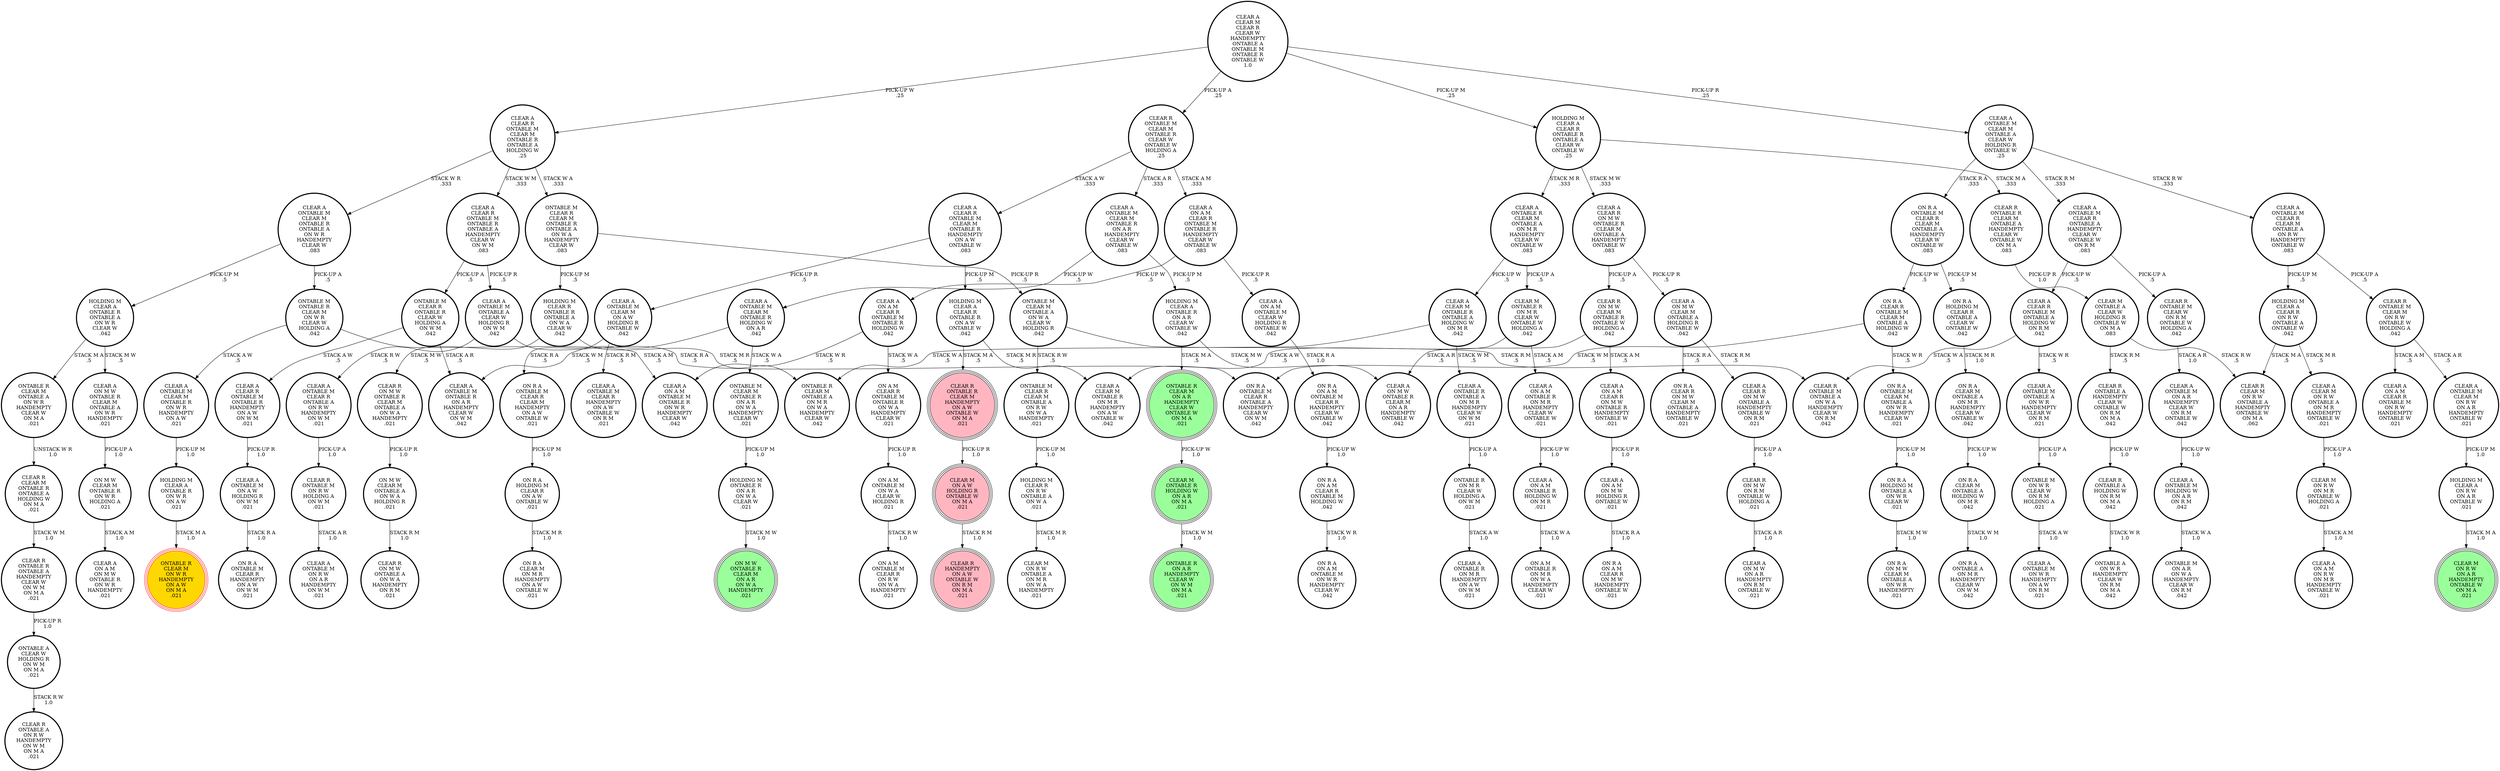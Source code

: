 digraph {
"CLEAR A\nONTABLE M\nON A W\nHOLDING R\nON W M\n.021\n" -> "ON R A\nONTABLE M\nCLEAR R\nHANDEMPTY\nON A W\nON W M\n.021\n"[label="STACK R A\n1.0\n"];
"CLEAR R\nONTABLE A\nHANDEMPTY\nCLEAR W\nONTABLE W\nON R M\nON M A\n.042\n" -> "CLEAR R\nONTABLE A\nHOLDING W\nON R M\nON M A\n.042\n"[label="PICK-UP W\n1.0\n"];
"ON R A\nCLEAR M\nONTABLE A\nON M R\nHANDEMPTY\nCLEAR W\nONTABLE W\n.042\n" -> "ON R A\nCLEAR M\nONTABLE A\nHOLDING W\nON M R\n.042\n"[label="PICK-UP W\n1.0\n"];
"CLEAR A\nON A M\nON M W\nHOLDING R\nONTABLE W\n.021\n" -> "ON R A\nON A M\nCLEAR R\nON M W\nHANDEMPTY\nONTABLE W\n.021\n"[label="STACK R A\n1.0\n"];
"CLEAR A\nONTABLE M\nON A R\nHANDEMPTY\nCLEAR W\nON R M\nONTABLE W\n.042\n" -> "CLEAR A\nONTABLE M\nHOLDING W\nON A R\nON R M\n.042\n"[label="PICK-UP W\n1.0\n"];
"CLEAR A\nONTABLE M\nONTABLE A\nON W R\nHANDEMPTY\nCLEAR W\nON R M\n.021\n" -> "ONTABLE M\nON W R\nCLEAR W\nON R M\nHOLDING A\n.021\n"[label="PICK-UP A\n1.0\n"];
"CLEAR A\nON A M\nCLEAR R\nONTABLE M\nONTABLE R\nHANDEMPTY\nCLEAR W\nONTABLE W\n.083\n" -> "CLEAR A\nON A M\nONTABLE M\nCLEAR W\nHOLDING R\nONTABLE W\n.042\n"[label="PICK-UP R\n.5\n"];
"CLEAR A\nON A M\nCLEAR R\nONTABLE M\nONTABLE R\nHANDEMPTY\nCLEAR W\nONTABLE W\n.083\n" -> "CLEAR A\nON A M\nCLEAR R\nONTABLE M\nONTABLE R\nHOLDING W\n.042\n"[label="PICK-UP W\n.5\n"];
"ONTABLE R\nCLEAR M\nONTABLE A\nON W R\nHANDEMPTY\nCLEAR W\nON M A\n.021\n" -> "CLEAR R\nCLEAR M\nONTABLE R\nONTABLE A\nHOLDING W\nON M A\n.021\n"[label="UNSTACK W R\n1.0\n"];
"CLEAR A\nCLEAR M\nCLEAR R\nCLEAR W\nHANDEMPTY\nONTABLE A\nONTABLE M\nONTABLE R\nONTABLE W\n1.0\n" -> "CLEAR A\nCLEAR R\nONTABLE M\nCLEAR M\nONTABLE R\nONTABLE A\nHOLDING W\n.25\n"[label="PICK-UP W\n.25\n"];
"CLEAR A\nCLEAR M\nCLEAR R\nCLEAR W\nHANDEMPTY\nONTABLE A\nONTABLE M\nONTABLE R\nONTABLE W\n1.0\n" -> "HOLDING M\nCLEAR A\nCLEAR R\nONTABLE R\nONTABLE A\nCLEAR W\nONTABLE W\n.25\n"[label="PICK-UP M\n.25\n"];
"CLEAR A\nCLEAR M\nCLEAR R\nCLEAR W\nHANDEMPTY\nONTABLE A\nONTABLE M\nONTABLE R\nONTABLE W\n1.0\n" -> "CLEAR A\nONTABLE M\nCLEAR M\nONTABLE A\nCLEAR W\nHOLDING R\nONTABLE W\n.25\n"[label="PICK-UP R\n.25\n"];
"CLEAR A\nCLEAR M\nCLEAR R\nCLEAR W\nHANDEMPTY\nONTABLE A\nONTABLE M\nONTABLE R\nONTABLE W\n1.0\n" -> "CLEAR R\nONTABLE M\nCLEAR M\nONTABLE R\nCLEAR W\nONTABLE W\nHOLDING A\n.25\n"[label="PICK-UP A\n.25\n"];
"CLEAR A\nONTABLE M\nCLEAR M\nONTABLE A\nCLEAR W\nHOLDING R\nONTABLE W\n.25\n" -> "ON R A\nONTABLE M\nCLEAR R\nCLEAR M\nONTABLE A\nHANDEMPTY\nCLEAR W\nONTABLE W\n.083\n"[label="STACK R A\n.333\n"];
"CLEAR A\nONTABLE M\nCLEAR M\nONTABLE A\nCLEAR W\nHOLDING R\nONTABLE W\n.25\n" -> "CLEAR A\nONTABLE M\nCLEAR R\nCLEAR M\nONTABLE A\nON R W\nHANDEMPTY\nONTABLE W\n.083\n"[label="STACK R W\n.333\n"];
"CLEAR A\nONTABLE M\nCLEAR M\nONTABLE A\nCLEAR W\nHOLDING R\nONTABLE W\n.25\n" -> "CLEAR A\nONTABLE M\nCLEAR R\nONTABLE A\nHANDEMPTY\nCLEAR W\nONTABLE W\nON R M\n.083\n"[label="STACK R M\n.333\n"];
"CLEAR A\nON A M\nONTABLE R\nON M R\nHANDEMPTY\nCLEAR W\nONTABLE W\n.021\n" -> "CLEAR A\nON A M\nONTABLE R\nHOLDING W\nON M R\n.021\n"[label="PICK-UP W\n1.0\n"];
"ON M W\nCLEAR M\nONTABLE R\nON W R\nHOLDING A\n.021\n" -> "CLEAR A\nON A M\nON M W\nONTABLE R\nON W R\nHANDEMPTY\n.021\n"[label="STACK A M\n1.0\n"];
"CLEAR A\nCLEAR R\nONTABLE M\nONTABLE R\nHANDEMPTY\nON A W\nON W M\n.021\n" -> "CLEAR A\nONTABLE M\nON A W\nHOLDING R\nON W M\n.021\n"[label="PICK-UP R\n1.0\n"];
"ON R A\nONTABLE M\nCLEAR M\nONTABLE A\nON W R\nHANDEMPTY\nCLEAR W\n.021\n" -> "ON R A\nHOLDING M\nONTABLE A\nON W R\nCLEAR W\n.021\n"[label="PICK-UP M\n1.0\n"];
"CLEAR R\nONTABLE M\nCLEAR W\nON R M\nONTABLE W\nHOLDING A\n.042\n" -> "CLEAR A\nONTABLE M\nON A R\nHANDEMPTY\nCLEAR W\nON R M\nONTABLE W\n.042\n"[label="STACK A R\n1.0\n"];
"CLEAR A\nCLEAR R\nONTABLE M\nCLEAR M\nONTABLE R\nONTABLE A\nHOLDING W\n.25\n" -> "CLEAR A\nONTABLE M\nCLEAR M\nONTABLE R\nONTABLE A\nON W R\nHANDEMPTY\nCLEAR W\n.083\n"[label="STACK W R\n.333\n"];
"CLEAR A\nCLEAR R\nONTABLE M\nCLEAR M\nONTABLE R\nONTABLE A\nHOLDING W\n.25\n" -> "ONTABLE M\nCLEAR R\nCLEAR M\nONTABLE R\nONTABLE A\nON W A\nHANDEMPTY\nCLEAR W\n.083\n"[label="STACK W A\n.333\n"];
"CLEAR A\nCLEAR R\nONTABLE M\nCLEAR M\nONTABLE R\nONTABLE A\nHOLDING W\n.25\n" -> "CLEAR A\nCLEAR R\nONTABLE M\nONTABLE R\nONTABLE A\nHANDEMPTY\nCLEAR W\nON W M\n.083\n"[label="STACK W M\n.333\n"];
"CLEAR R\nON M W\nCLEAR M\nONTABLE R\nONTABLE W\nHOLDING A\n.042\n" -> "CLEAR A\nON M W\nONTABLE R\nCLEAR M\nON A R\nHANDEMPTY\nONTABLE W\n.042\n"[label="STACK A R\n.5\n"];
"CLEAR R\nON M W\nCLEAR M\nONTABLE R\nONTABLE W\nHOLDING A\n.042\n" -> "CLEAR A\nON A M\nCLEAR R\nON M W\nONTABLE R\nHANDEMPTY\nONTABLE W\n.021\n"[label="STACK A M\n.5\n"];
"ONTABLE M\nCLEAR R\nCLEAR M\nONTABLE R\nONTABLE A\nON W A\nHANDEMPTY\nCLEAR W\n.083\n" -> "HOLDING M\nCLEAR R\nONTABLE R\nONTABLE A\nON W A\nCLEAR W\n.042\n"[label="PICK-UP M\n.5\n"];
"ONTABLE M\nCLEAR R\nCLEAR M\nONTABLE R\nONTABLE A\nON W A\nHANDEMPTY\nCLEAR W\n.083\n" -> "ONTABLE M\nCLEAR M\nONTABLE A\nON W A\nCLEAR W\nHOLDING R\n.042\n"[label="PICK-UP R\n.5\n"];
"ON R A\nHOLDING M\nCLEAR R\nON A W\nONTABLE W\n.021\n" -> "ON R A\nCLEAR M\nON M R\nHANDEMPTY\nON A W\nONTABLE W\n.021\n"[label="STACK M R\n1.0\n"];
"CLEAR R\nONTABLE R\nCLEAR M\nONTABLE A\nHANDEMPTY\nCLEAR W\nONTABLE W\nON M A\n.083\n" -> "CLEAR M\nONTABLE A\nCLEAR W\nHOLDING R\nONTABLE W\nON M A\n.083\n"[label="PICK-UP R\n1.0\n"];
"ON R A\nONTABLE M\nCLEAR R\nCLEAR M\nONTABLE A\nHANDEMPTY\nCLEAR W\nONTABLE W\n.083\n" -> "ON R A\nHOLDING M\nCLEAR R\nONTABLE A\nCLEAR W\nONTABLE W\n.042\n"[label="PICK-UP M\n.5\n"];
"ON R A\nONTABLE M\nCLEAR R\nCLEAR M\nONTABLE A\nHANDEMPTY\nCLEAR W\nONTABLE W\n.083\n" -> "ON R A\nCLEAR R\nONTABLE M\nCLEAR M\nONTABLE A\nHOLDING W\n.042\n"[label="PICK-UP W\n.5\n"];
"CLEAR A\nONTABLE M\nCLEAR M\nON A W\nHOLDING R\nONTABLE W\n.042\n" -> "ON R A\nONTABLE M\nCLEAR R\nCLEAR M\nHANDEMPTY\nON A W\nONTABLE W\n.021\n"[label="STACK R A\n.5\n"];
"CLEAR A\nONTABLE M\nCLEAR M\nON A W\nHOLDING R\nONTABLE W\n.042\n" -> "CLEAR A\nONTABLE M\nCLEAR R\nHANDEMPTY\nON A W\nONTABLE W\nON R M\n.021\n"[label="STACK R M\n.5\n"];
"CLEAR M\nON R W\nON M R\nONTABLE W\nHOLDING A\n.021\n" -> "CLEAR A\nON A M\nON R W\nON M R\nHANDEMPTY\nONTABLE W\n.021\n"[label="STACK A M\n1.0\n"];
"CLEAR A\nCLEAR R\nONTABLE M\nONTABLE A\nHOLDING W\nON R M\n.042\n" -> "CLEAR R\nONTABLE M\nONTABLE A\nON W A\nHANDEMPTY\nCLEAR W\nON R M\n.042\n"[label="STACK W A\n.5\n"];
"CLEAR A\nCLEAR R\nONTABLE M\nONTABLE A\nHOLDING W\nON R M\n.042\n" -> "CLEAR A\nONTABLE M\nONTABLE A\nON W R\nHANDEMPTY\nCLEAR W\nON R M\n.021\n"[label="STACK W R\n.5\n"];
"CLEAR A\nONTABLE M\nHOLDING W\nON A R\nON R M\n.042\n" -> "ONTABLE M\nON A R\nON W A\nHANDEMPTY\nCLEAR W\nON R M\n.042\n"[label="STACK W A\n1.0\n"];
"ON A M\nONTABLE M\nON W A\nCLEAR W\nHOLDING R\n.021\n" -> "ON A M\nONTABLE M\nCLEAR R\nON R W\nON W A\nHANDEMPTY\n.021\n"[label="STACK R W\n1.0\n"];
"ONTABLE M\nONTABLE R\nCLEAR M\nON W R\nCLEAR W\nHOLDING A\n.042\n" -> "CLEAR A\nONTABLE M\nCLEAR M\nONTABLE R\nON W R\nHANDEMPTY\nON A W\n.021\n"[label="STACK A W\n.5\n"];
"ONTABLE M\nONTABLE R\nCLEAR M\nON W R\nCLEAR W\nHOLDING A\n.042\n" -> "CLEAR A\nON A M\nONTABLE M\nONTABLE R\nON W R\nHANDEMPTY\nCLEAR W\n.042\n"[label="STACK A M\n.5\n"];
"CLEAR A\nON A M\nONTABLE M\nCLEAR W\nHOLDING R\nONTABLE W\n.042\n" -> "ON R A\nON A M\nONTABLE M\nCLEAR R\nHANDEMPTY\nCLEAR W\nONTABLE W\n.042\n"[label="STACK R A\n1.0\n"];
"HOLDING M\nCLEAR A\nONTABLE R\nON A R\nCLEAR W\nONTABLE W\n.042\n" -> "ONTABLE R\nCLEAR M\nON A R\nHANDEMPTY\nCLEAR W\nONTABLE W\nON M A\n.021\n"[label="STACK M A\n.5\n"];
"HOLDING M\nCLEAR A\nONTABLE R\nON A R\nCLEAR W\nONTABLE W\n.042\n" -> "CLEAR A\nON M W\nONTABLE R\nCLEAR M\nON A R\nHANDEMPTY\nONTABLE W\n.042\n"[label="STACK M W\n.5\n"];
"HOLDING M\nONTABLE R\nON A R\nON W A\nCLEAR W\n.021\n" -> "ON M W\nONTABLE R\nCLEAR M\nON A R\nON W A\nHANDEMPTY\n.021\n"[label="STACK M W\n1.0\n"];
"ON R A\nHOLDING M\nCLEAR R\nONTABLE A\nCLEAR W\nONTABLE W\n.042\n" -> "ON R A\nCLEAR M\nONTABLE A\nON M R\nHANDEMPTY\nCLEAR W\nONTABLE W\n.042\n"[label="STACK M R\n1.0\n"];
"CLEAR A\nCLEAR M\nONTABLE R\nONTABLE A\nHOLDING W\nON M R\n.042\n" -> "ONTABLE R\nCLEAR M\nONTABLE A\nON M R\nON W A\nHANDEMPTY\nCLEAR W\n.042\n"[label="STACK W A\n.5\n"];
"CLEAR A\nCLEAR M\nONTABLE R\nONTABLE A\nHOLDING W\nON M R\n.042\n" -> "CLEAR A\nONTABLE R\nONTABLE A\nON M R\nHANDEMPTY\nCLEAR W\nON W M\n.021\n"[label="STACK W M\n.5\n"];
"CLEAR A\nCLEAR R\nON M W\nONTABLE R\nCLEAR M\nONTABLE A\nHANDEMPTY\nONTABLE W\n.083\n" -> "CLEAR R\nON M W\nCLEAR M\nONTABLE R\nONTABLE W\nHOLDING A\n.042\n"[label="PICK-UP A\n.5\n"];
"CLEAR A\nCLEAR R\nON M W\nONTABLE R\nCLEAR M\nONTABLE A\nHANDEMPTY\nONTABLE W\n.083\n" -> "CLEAR A\nON M W\nCLEAR M\nONTABLE A\nHOLDING R\nONTABLE W\n.042\n"[label="PICK-UP R\n.5\n"];
"HOLDING M\nCLEAR A\nONTABLE R\nON W R\nON A W\n.021\n" -> "ONTABLE R\nCLEAR M\nON W R\nHANDEMPTY\nON A W\nON M A\n.021\n"[label="STACK M A\n1.0\n"];
"HOLDING M\nCLEAR A\nON R W\nON A R\nONTABLE W\n.021\n" -> "CLEAR M\nON R W\nON A R\nHANDEMPTY\nONTABLE W\nON M A\n.021\n"[label="STACK M A\n1.0\n"];
"CLEAR A\nONTABLE M\nCLEAR M\nONTABLE R\nON W R\nHANDEMPTY\nON A W\n.021\n" -> "HOLDING M\nCLEAR A\nONTABLE R\nON W R\nON A W\n.021\n"[label="PICK-UP M\n1.0\n"];
"CLEAR R\nONTABLE A\nHOLDING W\nON R M\nON M A\n.042\n" -> "ONTABLE A\nON W R\nHANDEMPTY\nCLEAR W\nON R M\nON M A\n.042\n"[label="STACK W R\n1.0\n"];
"HOLDING M\nCLEAR A\nCLEAR R\nONTABLE R\nON A W\nONTABLE W\n.042\n" -> "CLEAR A\nCLEAR M\nONTABLE R\nON M R\nHANDEMPTY\nON A W\nONTABLE W\n.042\n"[label="STACK M R\n.5\n"];
"HOLDING M\nCLEAR A\nCLEAR R\nONTABLE R\nON A W\nONTABLE W\n.042\n" -> "CLEAR R\nONTABLE R\nCLEAR M\nHANDEMPTY\nON A W\nONTABLE W\nON M A\n.021\n"[label="STACK M A\n.5\n"];
"CLEAR R\nONTABLE R\nCLEAR M\nHANDEMPTY\nON A W\nONTABLE W\nON M A\n.021\n" -> "CLEAR M\nON A W\nHOLDING R\nONTABLE W\nON M A\n.021\n"[label="PICK-UP R\n1.0\n"];
"CLEAR A\nONTABLE M\nONTABLE A\nCLEAR W\nHOLDING R\nON W M\n.042\n" -> "ON R A\nONTABLE M\nCLEAR R\nONTABLE A\nHANDEMPTY\nCLEAR W\nON W M\n.042\n"[label="STACK R A\n.5\n"];
"CLEAR A\nONTABLE M\nONTABLE A\nCLEAR W\nHOLDING R\nON W M\n.042\n" -> "CLEAR A\nONTABLE M\nCLEAR R\nONTABLE A\nON R W\nHANDEMPTY\nON W M\n.021\n"[label="STACK R W\n.5\n"];
"ONTABLE M\nCLEAR M\nONTABLE A\nON W A\nCLEAR W\nHOLDING R\n.042\n" -> "CLEAR R\nONTABLE M\nONTABLE A\nON W A\nHANDEMPTY\nCLEAR W\nON R M\n.042\n"[label="STACK R M\n.5\n"];
"ONTABLE M\nCLEAR M\nONTABLE A\nON W A\nCLEAR W\nHOLDING R\n.042\n" -> "ONTABLE M\nCLEAR R\nCLEAR M\nONTABLE A\nON R W\nON W A\nHANDEMPTY\n.021\n"[label="STACK R W\n.5\n"];
"CLEAR M\nON A W\nHOLDING R\nONTABLE W\nON M A\n.021\n" -> "CLEAR R\nHANDEMPTY\nON A W\nONTABLE W\nON R M\nON M A\n.021\n"[label="STACK R M\n1.0\n"];
"CLEAR A\nON A M\nCLEAR R\nON M W\nONTABLE R\nHANDEMPTY\nONTABLE W\n.021\n" -> "CLEAR A\nON A M\nON M W\nHOLDING R\nONTABLE W\n.021\n"[label="PICK-UP R\n1.0\n"];
"CLEAR A\nONTABLE R\nCLEAR M\nONTABLE A\nON M R\nHANDEMPTY\nCLEAR W\nONTABLE W\n.083\n" -> "CLEAR M\nONTABLE R\nON M R\nCLEAR W\nONTABLE W\nHOLDING A\n.042\n"[label="PICK-UP A\n.5\n"];
"CLEAR A\nONTABLE R\nCLEAR M\nONTABLE A\nON M R\nHANDEMPTY\nCLEAR W\nONTABLE W\n.083\n" -> "CLEAR A\nCLEAR M\nONTABLE R\nONTABLE A\nHOLDING W\nON M R\n.042\n"[label="PICK-UP W\n.5\n"];
"HOLDING M\nCLEAR A\nONTABLE R\nONTABLE A\nON W R\nCLEAR W\n.042\n" -> "CLEAR A\nON M W\nONTABLE R\nCLEAR M\nONTABLE A\nON W R\nHANDEMPTY\n.021\n"[label="STACK M W\n.5\n"];
"HOLDING M\nCLEAR A\nONTABLE R\nONTABLE A\nON W R\nCLEAR W\n.042\n" -> "ONTABLE R\nCLEAR M\nONTABLE A\nON W R\nHANDEMPTY\nCLEAR W\nON M A\n.021\n"[label="STACK M A\n.5\n"];
"ONTABLE R\nON M R\nCLEAR W\nHOLDING A\nON W M\n.021\n" -> "CLEAR A\nONTABLE R\nON M R\nHANDEMPTY\nON A W\nON W M\n.021\n"[label="STACK A W\n1.0\n"];
"CLEAR A\nONTABLE M\nCLEAR M\nONTABLE R\nONTABLE A\nON W R\nHANDEMPTY\nCLEAR W\n.083\n" -> "HOLDING M\nCLEAR A\nONTABLE R\nONTABLE A\nON W R\nCLEAR W\n.042\n"[label="PICK-UP M\n.5\n"];
"CLEAR A\nONTABLE M\nCLEAR M\nONTABLE R\nONTABLE A\nON W R\nHANDEMPTY\nCLEAR W\n.083\n" -> "ONTABLE M\nONTABLE R\nCLEAR M\nON W R\nCLEAR W\nHOLDING A\n.042\n"[label="PICK-UP A\n.5\n"];
"CLEAR A\nONTABLE M\nCLEAR R\nONTABLE A\nON R W\nHANDEMPTY\nON W M\n.021\n" -> "CLEAR R\nONTABLE M\nON R W\nHOLDING A\nON W M\n.021\n"[label="PICK-UP A\n1.0\n"];
"CLEAR A\nONTABLE M\nCLEAR M\nONTABLE R\nHOLDING W\nON A R\n.042\n" -> "ONTABLE M\nCLEAR M\nONTABLE R\nON A R\nON W A\nHANDEMPTY\nCLEAR W\n.021\n"[label="STACK W A\n.5\n"];
"CLEAR A\nONTABLE M\nCLEAR M\nONTABLE R\nHOLDING W\nON A R\n.042\n" -> "CLEAR A\nONTABLE M\nONTABLE R\nON A R\nHANDEMPTY\nCLEAR W\nON W M\n.042\n"[label="STACK W M\n.5\n"];
"ON R A\nHOLDING M\nONTABLE A\nON W R\nCLEAR W\n.021\n" -> "ON R A\nON M W\nCLEAR M\nONTABLE A\nON W R\nHANDEMPTY\n.021\n"[label="STACK M W\n1.0\n"];
"ON A M\nCLEAR R\nONTABLE M\nONTABLE R\nON W A\nHANDEMPTY\nCLEAR W\n.021\n" -> "ON A M\nONTABLE M\nON W A\nCLEAR W\nHOLDING R\n.021\n"[label="PICK-UP R\n1.0\n"];
"ON R A\nONTABLE M\nCLEAR R\nCLEAR M\nHANDEMPTY\nON A W\nONTABLE W\n.021\n" -> "ON R A\nHOLDING M\nCLEAR R\nON A W\nONTABLE W\n.021\n"[label="PICK-UP M\n1.0\n"];
"ON R A\nON A M\nONTABLE M\nCLEAR R\nHANDEMPTY\nCLEAR W\nONTABLE W\n.042\n" -> "ON R A\nON A M\nCLEAR R\nONTABLE M\nHOLDING W\n.042\n"[label="PICK-UP W\n1.0\n"];
"ONTABLE M\nCLEAR R\nONTABLE R\nCLEAR W\nHOLDING A\nON W M\n.042\n" -> "CLEAR A\nONTABLE M\nONTABLE R\nON A R\nHANDEMPTY\nCLEAR W\nON W M\n.042\n"[label="STACK A R\n.5\n"];
"ONTABLE M\nCLEAR R\nONTABLE R\nCLEAR W\nHOLDING A\nON W M\n.042\n" -> "CLEAR A\nCLEAR R\nONTABLE M\nONTABLE R\nHANDEMPTY\nON A W\nON W M\n.021\n"[label="STACK A W\n.5\n"];
"HOLDING M\nCLEAR R\nON R W\nONTABLE A\nON W A\n.021\n" -> "CLEAR M\nON R W\nONTABLE A\nON M R\nON W A\nHANDEMPTY\n.021\n"[label="STACK M R\n1.0\n"];
"ON R A\nCLEAR M\nONTABLE A\nHOLDING W\nON M R\n.042\n" -> "ON R A\nONTABLE A\nON M R\nHANDEMPTY\nCLEAR W\nON W M\n.042\n"[label="STACK W M\n1.0\n"];
"ONTABLE M\nCLEAR R\nCLEAR M\nONTABLE A\nON R W\nON W A\nHANDEMPTY\n.021\n" -> "HOLDING M\nCLEAR R\nON R W\nONTABLE A\nON W A\n.021\n"[label="PICK-UP M\n1.0\n"];
"HOLDING M\nCLEAR A\nCLEAR R\nON R W\nONTABLE A\nONTABLE W\n.042\n" -> "CLEAR A\nCLEAR M\nON R W\nONTABLE A\nON M R\nHANDEMPTY\nONTABLE W\n.021\n"[label="STACK M R\n.5\n"];
"HOLDING M\nCLEAR A\nCLEAR R\nON R W\nONTABLE A\nONTABLE W\n.042\n" -> "CLEAR R\nCLEAR M\nON R W\nONTABLE A\nHANDEMPTY\nONTABLE W\nON M A\n.062\n"[label="STACK M A\n.5\n"];
"CLEAR A\nCLEAR R\nONTABLE M\nONTABLE R\nONTABLE A\nHANDEMPTY\nCLEAR W\nON W M\n.083\n" -> "CLEAR A\nONTABLE M\nONTABLE A\nCLEAR W\nHOLDING R\nON W M\n.042\n"[label="PICK-UP R\n.5\n"];
"CLEAR A\nCLEAR R\nONTABLE M\nONTABLE R\nONTABLE A\nHANDEMPTY\nCLEAR W\nON W M\n.083\n" -> "ONTABLE M\nCLEAR R\nONTABLE R\nCLEAR W\nHOLDING A\nON W M\n.042\n"[label="PICK-UP A\n.5\n"];
"ONTABLE M\nON W R\nCLEAR W\nON R M\nHOLDING A\n.021\n" -> "CLEAR A\nONTABLE M\nON W R\nHANDEMPTY\nON A W\nON R M\n.021\n"[label="STACK A W\n1.0\n"];
"CLEAR A\nONTABLE M\nCLEAR R\nCLEAR M\nONTABLE A\nON R W\nHANDEMPTY\nONTABLE W\n.083\n" -> "HOLDING M\nCLEAR A\nCLEAR R\nON R W\nONTABLE A\nONTABLE W\n.042\n"[label="PICK-UP M\n.5\n"];
"CLEAR A\nONTABLE M\nCLEAR R\nCLEAR M\nONTABLE A\nON R W\nHANDEMPTY\nONTABLE W\n.083\n" -> "CLEAR R\nONTABLE M\nCLEAR M\nON R W\nONTABLE W\nHOLDING A\n.042\n"[label="PICK-UP A\n.5\n"];
"CLEAR A\nONTABLE M\nCLEAR M\nONTABLE R\nON A R\nHANDEMPTY\nCLEAR W\nONTABLE W\n.083\n" -> "CLEAR A\nONTABLE M\nCLEAR M\nONTABLE R\nHOLDING W\nON A R\n.042\n"[label="PICK-UP W\n.5\n"];
"CLEAR A\nONTABLE M\nCLEAR M\nONTABLE R\nON A R\nHANDEMPTY\nCLEAR W\nONTABLE W\n.083\n" -> "HOLDING M\nCLEAR A\nONTABLE R\nON A R\nCLEAR W\nONTABLE W\n.042\n"[label="PICK-UP M\n.5\n"];
"ONTABLE R\nCLEAR M\nON A R\nHANDEMPTY\nCLEAR W\nONTABLE W\nON M A\n.021\n" -> "CLEAR M\nONTABLE R\nHOLDING W\nON A R\nON M A\n.021\n"[label="PICK-UP W\n1.0\n"];
"CLEAR R\nON M W\nON R M\nONTABLE W\nHOLDING A\n.021\n" -> "CLEAR A\nON M W\nON A R\nHANDEMPTY\nON R M\nONTABLE W\n.021\n"[label="STACK A R\n1.0\n"];
"CLEAR M\nONTABLE R\nHOLDING W\nON A R\nON M A\n.021\n" -> "ONTABLE R\nON A R\nHANDEMPTY\nCLEAR W\nON W M\nON M A\n.021\n"[label="STACK W M\n1.0\n"];
"CLEAR A\nON A M\nCLEAR R\nONTABLE M\nONTABLE R\nHOLDING W\n.042\n" -> "CLEAR A\nON A M\nONTABLE M\nONTABLE R\nON W R\nHANDEMPTY\nCLEAR W\n.042\n"[label="STACK W R\n.5\n"];
"CLEAR A\nON A M\nCLEAR R\nONTABLE M\nONTABLE R\nHOLDING W\n.042\n" -> "ON A M\nCLEAR R\nONTABLE M\nONTABLE R\nON W A\nHANDEMPTY\nCLEAR W\n.021\n"[label="STACK W A\n.5\n"];
"CLEAR M\nONTABLE R\nON M R\nCLEAR W\nONTABLE W\nHOLDING A\n.042\n" -> "CLEAR A\nCLEAR M\nONTABLE R\nON M R\nHANDEMPTY\nON A W\nONTABLE W\n.042\n"[label="STACK A W\n.5\n"];
"CLEAR M\nONTABLE R\nON M R\nCLEAR W\nONTABLE W\nHOLDING A\n.042\n" -> "CLEAR A\nON A M\nONTABLE R\nON M R\nHANDEMPTY\nCLEAR W\nONTABLE W\n.021\n"[label="STACK A M\n.5\n"];
"CLEAR R\nONTABLE M\nCLEAR M\nONTABLE R\nCLEAR W\nONTABLE W\nHOLDING A\n.25\n" -> "CLEAR A\nCLEAR R\nONTABLE M\nCLEAR M\nONTABLE R\nHANDEMPTY\nON A W\nONTABLE W\n.083\n"[label="STACK A W\n.333\n"];
"CLEAR R\nONTABLE M\nCLEAR M\nONTABLE R\nCLEAR W\nONTABLE W\nHOLDING A\n.25\n" -> "CLEAR A\nON A M\nCLEAR R\nONTABLE M\nONTABLE R\nHANDEMPTY\nCLEAR W\nONTABLE W\n.083\n"[label="STACK A M\n.333\n"];
"CLEAR R\nONTABLE M\nCLEAR M\nONTABLE R\nCLEAR W\nONTABLE W\nHOLDING A\n.25\n" -> "CLEAR A\nONTABLE M\nCLEAR M\nONTABLE R\nON A R\nHANDEMPTY\nCLEAR W\nONTABLE W\n.083\n"[label="STACK A R\n.333\n"];
"HOLDING M\nCLEAR A\nCLEAR R\nONTABLE R\nONTABLE A\nCLEAR W\nONTABLE W\n.25\n" -> "CLEAR A\nONTABLE R\nCLEAR M\nONTABLE A\nON M R\nHANDEMPTY\nCLEAR W\nONTABLE W\n.083\n"[label="STACK M R\n.333\n"];
"HOLDING M\nCLEAR A\nCLEAR R\nONTABLE R\nONTABLE A\nCLEAR W\nONTABLE W\n.25\n" -> "CLEAR R\nONTABLE R\nCLEAR M\nONTABLE A\nHANDEMPTY\nCLEAR W\nONTABLE W\nON M A\n.083\n"[label="STACK M A\n.333\n"];
"HOLDING M\nCLEAR A\nCLEAR R\nONTABLE R\nONTABLE A\nCLEAR W\nONTABLE W\n.25\n" -> "CLEAR A\nCLEAR R\nON M W\nONTABLE R\nCLEAR M\nONTABLE A\nHANDEMPTY\nONTABLE W\n.083\n"[label="STACK M W\n.333\n"];
"HOLDING M\nCLEAR R\nONTABLE R\nONTABLE A\nON W A\nCLEAR W\n.042\n" -> "CLEAR R\nON M W\nONTABLE R\nCLEAR M\nONTABLE A\nON W A\nHANDEMPTY\n.021\n"[label="STACK M W\n.5\n"];
"HOLDING M\nCLEAR R\nONTABLE R\nONTABLE A\nON W A\nCLEAR W\n.042\n" -> "ONTABLE R\nCLEAR M\nONTABLE A\nON M R\nON W A\nHANDEMPTY\nCLEAR W\n.042\n"[label="STACK M R\n.5\n"];
"ONTABLE M\nCLEAR M\nONTABLE R\nON A R\nON W A\nHANDEMPTY\nCLEAR W\n.021\n" -> "HOLDING M\nONTABLE R\nON A R\nON W A\nCLEAR W\n.021\n"[label="PICK-UP M\n1.0\n"];
"ON M W\nCLEAR M\nONTABLE A\nON W A\nHOLDING R\n.021\n" -> "CLEAR R\nON M W\nONTABLE A\nON W A\nHANDEMPTY\nON R M\n.021\n"[label="STACK R M\n1.0\n"];
"ON R A\nON A M\nCLEAR R\nONTABLE M\nHOLDING W\n.042\n" -> "ON R A\nON A M\nONTABLE M\nON W R\nHANDEMPTY\nCLEAR W\n.042\n"[label="STACK W R\n1.0\n"];
"CLEAR A\nON A M\nONTABLE R\nHOLDING W\nON M R\n.021\n" -> "ON A M\nONTABLE R\nON M R\nON W A\nHANDEMPTY\nCLEAR W\n.021\n"[label="STACK W A\n1.0\n"];
"CLEAR A\nCLEAR M\nON R W\nONTABLE A\nON M R\nHANDEMPTY\nONTABLE W\n.021\n" -> "CLEAR M\nON R W\nON M R\nONTABLE W\nHOLDING A\n.021\n"[label="PICK-UP A\n1.0\n"];
"CLEAR A\nONTABLE M\nCLEAR R\nONTABLE A\nHANDEMPTY\nCLEAR W\nONTABLE W\nON R M\n.083\n" -> "CLEAR R\nONTABLE M\nCLEAR W\nON R M\nONTABLE W\nHOLDING A\n.042\n"[label="PICK-UP A\n.5\n"];
"CLEAR A\nONTABLE M\nCLEAR R\nONTABLE A\nHANDEMPTY\nCLEAR W\nONTABLE W\nON R M\n.083\n" -> "CLEAR A\nCLEAR R\nONTABLE M\nONTABLE A\nHOLDING W\nON R M\n.042\n"[label="PICK-UP W\n.5\n"];
"CLEAR A\nCLEAR R\nONTABLE M\nCLEAR M\nONTABLE R\nHANDEMPTY\nON A W\nONTABLE W\n.083\n" -> "CLEAR A\nONTABLE M\nCLEAR M\nON A W\nHOLDING R\nONTABLE W\n.042\n"[label="PICK-UP R\n.5\n"];
"CLEAR A\nCLEAR R\nONTABLE M\nCLEAR M\nONTABLE R\nHANDEMPTY\nON A W\nONTABLE W\n.083\n" -> "HOLDING M\nCLEAR A\nCLEAR R\nONTABLE R\nON A W\nONTABLE W\n.042\n"[label="PICK-UP M\n.5\n"];
"CLEAR A\nONTABLE M\nCLEAR M\nON R W\nON A R\nHANDEMPTY\nONTABLE W\n.021\n" -> "HOLDING M\nCLEAR A\nON R W\nON A R\nONTABLE W\n.021\n"[label="PICK-UP M\n1.0\n"];
"CLEAR R\nONTABLE M\nCLEAR M\nON R W\nONTABLE W\nHOLDING A\n.042\n" -> "CLEAR A\nONTABLE M\nCLEAR M\nON R W\nON A R\nHANDEMPTY\nONTABLE W\n.021\n"[label="STACK A R\n.5\n"];
"CLEAR R\nONTABLE M\nCLEAR M\nON R W\nONTABLE W\nHOLDING A\n.042\n" -> "CLEAR A\nON A M\nCLEAR R\nONTABLE M\nON R W\nHANDEMPTY\nONTABLE W\n.021\n"[label="STACK A M\n.5\n"];
"CLEAR A\nONTABLE R\nONTABLE A\nON M R\nHANDEMPTY\nCLEAR W\nON W M\n.021\n" -> "ONTABLE R\nON M R\nCLEAR W\nHOLDING A\nON W M\n.021\n"[label="PICK-UP A\n1.0\n"];
"ONTABLE A\nCLEAR W\nHOLDING R\nON W M\nON M A\n.021\n" -> "CLEAR R\nONTABLE A\nON R W\nHANDEMPTY\nON W M\nON M A\n.021\n"[label="STACK R W\n1.0\n"];
"CLEAR M\nONTABLE A\nCLEAR W\nHOLDING R\nONTABLE W\nON M A\n.083\n" -> "CLEAR R\nONTABLE A\nHANDEMPTY\nCLEAR W\nONTABLE W\nON R M\nON M A\n.042\n"[label="STACK R M\n.5\n"];
"CLEAR M\nONTABLE A\nCLEAR W\nHOLDING R\nONTABLE W\nON M A\n.083\n" -> "CLEAR R\nCLEAR M\nON R W\nONTABLE A\nHANDEMPTY\nONTABLE W\nON M A\n.062\n"[label="STACK R W\n.5\n"];
"CLEAR R\nON M W\nONTABLE R\nCLEAR M\nONTABLE A\nON W A\nHANDEMPTY\n.021\n" -> "ON M W\nCLEAR M\nONTABLE A\nON W A\nHOLDING R\n.021\n"[label="PICK-UP R\n1.0\n"];
"CLEAR A\nON M W\nCLEAR M\nONTABLE A\nHOLDING R\nONTABLE W\n.042\n" -> "CLEAR A\nCLEAR R\nON M W\nONTABLE A\nHANDEMPTY\nONTABLE W\nON R M\n.021\n"[label="STACK R M\n.5\n"];
"CLEAR A\nON M W\nCLEAR M\nONTABLE A\nHOLDING R\nONTABLE W\n.042\n" -> "ON R A\nCLEAR R\nON M W\nCLEAR M\nONTABLE A\nHANDEMPTY\nONTABLE W\n.021\n"[label="STACK R A\n.5\n"];
"CLEAR R\nONTABLE M\nON R W\nHOLDING A\nON W M\n.021\n" -> "CLEAR A\nONTABLE M\nON R W\nON A R\nHANDEMPTY\nON W M\n.021\n"[label="STACK A R\n1.0\n"];
"CLEAR R\nONTABLE R\nONTABLE A\nHANDEMPTY\nCLEAR W\nON W M\nON M A\n.021\n" -> "ONTABLE A\nCLEAR W\nHOLDING R\nON W M\nON M A\n.021\n"[label="PICK-UP R\n1.0\n"];
"CLEAR A\nON M W\nONTABLE R\nCLEAR M\nONTABLE A\nON W R\nHANDEMPTY\n.021\n" -> "ON M W\nCLEAR M\nONTABLE R\nON W R\nHOLDING A\n.021\n"[label="PICK-UP A\n1.0\n"];
"CLEAR R\nCLEAR M\nONTABLE R\nONTABLE A\nHOLDING W\nON M A\n.021\n" -> "CLEAR R\nONTABLE R\nONTABLE A\nHANDEMPTY\nCLEAR W\nON W M\nON M A\n.021\n"[label="STACK W M\n1.0\n"];
"ON R A\nCLEAR R\nONTABLE M\nCLEAR M\nONTABLE A\nHOLDING W\n.042\n" -> "ON R A\nONTABLE M\nCLEAR M\nONTABLE A\nON W R\nHANDEMPTY\nCLEAR W\n.021\n"[label="STACK W R\n.5\n"];
"ON R A\nCLEAR R\nONTABLE M\nCLEAR M\nONTABLE A\nHOLDING W\n.042\n" -> "ON R A\nONTABLE M\nCLEAR R\nONTABLE A\nHANDEMPTY\nCLEAR W\nON W M\n.042\n"[label="STACK W M\n.5\n"];
"CLEAR A\nCLEAR R\nON M W\nONTABLE A\nHANDEMPTY\nONTABLE W\nON R M\n.021\n" -> "CLEAR R\nON M W\nON R M\nONTABLE W\nHOLDING A\n.021\n"[label="PICK-UP A\n1.0\n"];
"CLEAR A\nON A M\nON R W\nON M R\nHANDEMPTY\nONTABLE W\n.021\n" [shape=circle, penwidth=3];
"CLEAR A\nON A M\nCLEAR R\nONTABLE M\nON R W\nHANDEMPTY\nONTABLE W\n.021\n" [shape=circle, penwidth=3];
"CLEAR R\nHANDEMPTY\nON A W\nONTABLE W\nON R M\nON M A\n.021\n" [shape=circle, style=filled, fillcolor=lightpink, peripheries=3];
"CLEAR A\nON A M\nONTABLE M\nONTABLE R\nON W R\nHANDEMPTY\nCLEAR W\n.042\n" [shape=circle, penwidth=3];
"CLEAR A\nONTABLE M\nON W R\nHANDEMPTY\nON A W\nON R M\n.021\n" [shape=circle, penwidth=3];
"CLEAR R\nONTABLE M\nONTABLE A\nON W A\nHANDEMPTY\nCLEAR W\nON R M\n.042\n" [shape=circle, penwidth=3];
"ONTABLE M\nON A R\nON W A\nHANDEMPTY\nCLEAR W\nON R M\n.042\n" [shape=circle, penwidth=3];
"CLEAR A\nON M W\nONTABLE R\nCLEAR M\nON A R\nHANDEMPTY\nONTABLE W\n.042\n" [shape=circle, penwidth=3];
"CLEAR M\nON R W\nON A R\nHANDEMPTY\nONTABLE W\nON M A\n.021\n" [shape=circle, style=filled, fillcolor=palegreen1, peripheries=3];
"ON R A\nONTABLE M\nCLEAR R\nHANDEMPTY\nON A W\nON W M\n.021\n" [shape=circle, penwidth=3];
"ON R A\nON M W\nCLEAR M\nONTABLE A\nON W R\nHANDEMPTY\n.021\n" [shape=circle, penwidth=3];
"ONTABLE R\nON A R\nHANDEMPTY\nCLEAR W\nON W M\nON M A\n.021\n" [shape=circle, style=filled, fillcolor=palegreen1, peripheries=3];
"ONTABLE R\nCLEAR M\nONTABLE A\nON M R\nON W A\nHANDEMPTY\nCLEAR W\n.042\n" [shape=circle, penwidth=3];
"CLEAR R\nONTABLE A\nON R W\nHANDEMPTY\nON W M\nON M A\n.021\n" [shape=circle, penwidth=3];
"CLEAR A\nONTABLE M\nONTABLE R\nON A R\nHANDEMPTY\nCLEAR W\nON W M\n.042\n" [shape=circle, penwidth=3];
"ON R A\nCLEAR M\nON M R\nHANDEMPTY\nON A W\nONTABLE W\n.021\n" [shape=circle, penwidth=3];
"CLEAR A\nON M W\nON A R\nHANDEMPTY\nON R M\nONTABLE W\n.021\n" [shape=circle, penwidth=3];
"ON R A\nONTABLE M\nCLEAR R\nONTABLE A\nHANDEMPTY\nCLEAR W\nON W M\n.042\n" [shape=circle, penwidth=3];
"CLEAR A\nONTABLE M\nON R W\nON A R\nHANDEMPTY\nON W M\n.021\n" [shape=circle, penwidth=3];
"ON R A\nCLEAR R\nON M W\nCLEAR M\nONTABLE A\nHANDEMPTY\nONTABLE W\n.021\n" [shape=circle, penwidth=3];
"CLEAR R\nON M W\nONTABLE A\nON W A\nHANDEMPTY\nON R M\n.021\n" [shape=circle, penwidth=3];
"ON R A\nON A M\nONTABLE M\nON W R\nHANDEMPTY\nCLEAR W\n.042\n" [shape=circle, penwidth=3];
"CLEAR A\nONTABLE M\nCLEAR R\nHANDEMPTY\nON A W\nONTABLE W\nON R M\n.021\n" [shape=circle, penwidth=3];
"ON R A\nON A M\nCLEAR R\nON M W\nHANDEMPTY\nONTABLE W\n.021\n" [shape=circle, penwidth=3];
"CLEAR A\nCLEAR M\nONTABLE R\nON M R\nHANDEMPTY\nON A W\nONTABLE W\n.042\n" [shape=circle, penwidth=3];
"CLEAR A\nON A M\nON M W\nONTABLE R\nON W R\nHANDEMPTY\n.021\n" [shape=circle, penwidth=3];
"ON R A\nONTABLE A\nON M R\nHANDEMPTY\nCLEAR W\nON W M\n.042\n" [shape=circle, penwidth=3];
"ON A M\nONTABLE M\nCLEAR R\nON R W\nON W A\nHANDEMPTY\n.021\n" [shape=circle, penwidth=3];
"ONTABLE R\nCLEAR M\nON W R\nHANDEMPTY\nON A W\nON M A\n.021\n" [shape=circle, style=filled color=red, fillcolor=gold, peripheries=3];
"ON A M\nONTABLE R\nON M R\nON W A\nHANDEMPTY\nCLEAR W\n.021\n" [shape=circle, penwidth=3];
"CLEAR A\nONTABLE R\nON M R\nHANDEMPTY\nON A W\nON W M\n.021\n" [shape=circle, penwidth=3];
"CLEAR M\nON R W\nONTABLE A\nON M R\nON W A\nHANDEMPTY\n.021\n" [shape=circle, penwidth=3];
"ON M W\nONTABLE R\nCLEAR M\nON A R\nON W A\nHANDEMPTY\n.021\n" [shape=circle, style=filled, fillcolor=palegreen1, peripheries=3];
"ONTABLE A\nON W R\nHANDEMPTY\nCLEAR W\nON R M\nON M A\n.042\n" [shape=circle, penwidth=3];
"CLEAR R\nCLEAR M\nON R W\nONTABLE A\nHANDEMPTY\nONTABLE W\nON M A\n.062\n" [shape=circle, penwidth=3];
"CLEAR M\nON R W\nON M R\nONTABLE W\nHOLDING A\n.021\n" [shape=circle, penwidth=3];
"CLEAR A\nON A M\nON R W\nON M R\nHANDEMPTY\nONTABLE W\n.021\n" [shape=circle, penwidth=3];
"CLEAR A\nONTABLE M\nCLEAR M\nONTABLE R\nON A R\nHANDEMPTY\nCLEAR W\nONTABLE W\n.083\n" [shape=circle, penwidth=3];
"CLEAR R\nONTABLE M\nCLEAR W\nON R M\nONTABLE W\nHOLDING A\n.042\n" [shape=circle, penwidth=3];
"CLEAR A\nON A M\nCLEAR R\nON M W\nONTABLE R\nHANDEMPTY\nONTABLE W\n.021\n" [shape=circle, penwidth=3];
"CLEAR A\nON A M\nCLEAR R\nONTABLE M\nON R W\nHANDEMPTY\nONTABLE W\n.021\n" [shape=circle, penwidth=3];
"CLEAR A\nONTABLE M\nCLEAR M\nONTABLE A\nCLEAR W\nHOLDING R\nONTABLE W\n.25\n" [shape=circle, penwidth=3];
"CLEAR R\nON M W\nON R M\nONTABLE W\nHOLDING A\n.021\n" [shape=circle, penwidth=3];
"HOLDING M\nCLEAR R\nON R W\nONTABLE A\nON W A\n.021\n" [shape=circle, penwidth=3];
"CLEAR R\nHANDEMPTY\nON A W\nONTABLE W\nON R M\nON M A\n.021\n" [shape=circle, style=filled, fillcolor=lightpink, peripheries=3];
"CLEAR A\nON A M\nONTABLE M\nONTABLE R\nON W R\nHANDEMPTY\nCLEAR W\n.042\n" [shape=circle, penwidth=3];
"CLEAR M\nON A W\nHOLDING R\nONTABLE W\nON M A\n.021\n" [shape=circle, style=filled, fillcolor=lightpink, peripheries=3];
"CLEAR A\nONTABLE M\nON W R\nHANDEMPTY\nON A W\nON R M\n.021\n" [shape=circle, penwidth=3];
"HOLDING M\nCLEAR A\nONTABLE R\nONTABLE A\nON W R\nCLEAR W\n.042\n" [shape=circle, penwidth=3];
"CLEAR R\nONTABLE M\nONTABLE A\nON W A\nHANDEMPTY\nCLEAR W\nON R M\n.042\n" [shape=circle, penwidth=3];
"HOLDING M\nCLEAR A\nCLEAR R\nONTABLE R\nONTABLE A\nCLEAR W\nONTABLE W\n.25\n" [shape=circle, penwidth=3];
"CLEAR A\nONTABLE M\nON A R\nHANDEMPTY\nCLEAR W\nON R M\nONTABLE W\n.042\n" [shape=circle, penwidth=3];
"CLEAR A\nONTABLE M\nCLEAR M\nONTABLE R\nONTABLE A\nON W R\nHANDEMPTY\nCLEAR W\n.083\n" [shape=circle, penwidth=3];
"ONTABLE M\nCLEAR R\nCLEAR M\nONTABLE R\nONTABLE A\nON W A\nHANDEMPTY\nCLEAR W\n.083\n" [shape=circle, penwidth=3];
"ON R A\nCLEAR M\nONTABLE A\nON M R\nHANDEMPTY\nCLEAR W\nONTABLE W\n.042\n" [shape=circle, penwidth=3];
"ONTABLE R\nCLEAR M\nON A R\nHANDEMPTY\nCLEAR W\nONTABLE W\nON M A\n.021\n" [shape=circle, style=filled, fillcolor=palegreen1, peripheries=3];
"HOLDING M\nCLEAR A\nON R W\nON A R\nONTABLE W\n.021\n" [shape=circle, penwidth=3];
"ON R A\nON A M\nONTABLE M\nCLEAR R\nHANDEMPTY\nCLEAR W\nONTABLE W\n.042\n" [shape=circle, penwidth=3];
"CLEAR A\nONTABLE M\nCLEAR R\nCLEAR M\nONTABLE A\nON R W\nHANDEMPTY\nONTABLE W\n.083\n" [shape=circle, penwidth=3];
"CLEAR A\nONTABLE M\nHOLDING W\nON A R\nON R M\n.042\n" [shape=circle, penwidth=3];
"CLEAR A\nCLEAR R\nON M W\nONTABLE R\nCLEAR M\nONTABLE A\nHANDEMPTY\nONTABLE W\n.083\n" [shape=circle, penwidth=3];
"CLEAR A\nONTABLE M\nCLEAR R\nONTABLE A\nHANDEMPTY\nCLEAR W\nONTABLE W\nON R M\n.083\n" [shape=circle, penwidth=3];
"ONTABLE M\nON A R\nON W A\nHANDEMPTY\nCLEAR W\nON R M\n.042\n" [shape=circle, penwidth=3];
"ONTABLE M\nCLEAR R\nCLEAR M\nONTABLE A\nON R W\nON W A\nHANDEMPTY\n.021\n" [shape=circle, penwidth=3];
"ONTABLE M\nCLEAR M\nONTABLE R\nON A R\nON W A\nHANDEMPTY\nCLEAR W\n.021\n" [shape=circle, penwidth=3];
"ON R A\nCLEAR M\nONTABLE A\nHOLDING W\nON M R\n.042\n" [shape=circle, penwidth=3];
"ON R A\nONTABLE M\nCLEAR R\nCLEAR M\nONTABLE A\nHANDEMPTY\nCLEAR W\nONTABLE W\n.083\n" [shape=circle, penwidth=3];
"CLEAR A\nON M W\nONTABLE R\nCLEAR M\nON A R\nHANDEMPTY\nONTABLE W\n.042\n" [shape=circle, penwidth=3];
"ONTABLE M\nON W R\nCLEAR W\nON R M\nHOLDING A\n.021\n" [shape=circle, penwidth=3];
"CLEAR A\nONTABLE M\nCLEAR M\nONTABLE R\nHOLDING W\nON A R\n.042\n" [shape=circle, penwidth=3];
"HOLDING M\nCLEAR R\nONTABLE R\nONTABLE A\nON W A\nCLEAR W\n.042\n" [shape=circle, penwidth=3];
"CLEAR M\nON R W\nON A R\nHANDEMPTY\nONTABLE W\nON M A\n.021\n" [shape=circle, style=filled, fillcolor=palegreen1, peripheries=3];
"CLEAR A\nON A M\nCLEAR R\nONTABLE M\nONTABLE R\nHOLDING W\n.042\n" [shape=circle, penwidth=3];
"HOLDING M\nONTABLE R\nON A R\nON W A\nCLEAR W\n.021\n" [shape=circle, penwidth=3];
"CLEAR A\nON A M\nONTABLE R\nHOLDING W\nON M R\n.021\n" [shape=circle, penwidth=3];
"CLEAR R\nONTABLE M\nCLEAR M\nON R W\nONTABLE W\nHOLDING A\n.042\n" [shape=circle, penwidth=3];
"CLEAR A\nON M W\nONTABLE R\nCLEAR M\nONTABLE A\nON W R\nHANDEMPTY\n.021\n" [shape=circle, penwidth=3];
"CLEAR M\nONTABLE A\nCLEAR W\nHOLDING R\nONTABLE W\nON M A\n.083\n" [shape=circle, penwidth=3];
"CLEAR A\nON A M\nONTABLE M\nCLEAR W\nHOLDING R\nONTABLE W\n.042\n" [shape=circle, penwidth=3];
"CLEAR A\nONTABLE M\nCLEAR R\nONTABLE A\nON R W\nHANDEMPTY\nON W M\n.021\n" [shape=circle, penwidth=3];
"ON R A\nONTABLE M\nCLEAR R\nHANDEMPTY\nON A W\nON W M\n.021\n" [shape=circle, penwidth=3];
"CLEAR A\nCLEAR R\nONTABLE M\nCLEAR M\nONTABLE R\nONTABLE A\nHOLDING W\n.25\n" [shape=circle, penwidth=3];
"ON R A\nON M W\nCLEAR M\nONTABLE A\nON W R\nHANDEMPTY\n.021\n" [shape=circle, penwidth=3];
"ONTABLE R\nON A R\nHANDEMPTY\nCLEAR W\nON W M\nON M A\n.021\n" [shape=circle, style=filled, fillcolor=palegreen1, peripheries=3];
"ONTABLE A\nCLEAR W\nHOLDING R\nON W M\nON M A\n.021\n" [shape=circle, penwidth=3];
"ONTABLE R\nCLEAR M\nONTABLE A\nON M R\nON W A\nHANDEMPTY\nCLEAR W\n.042\n" [shape=circle, penwidth=3];
"CLEAR A\nONTABLE M\nONTABLE A\nON W R\nHANDEMPTY\nCLEAR W\nON R M\n.021\n" [shape=circle, penwidth=3];
"CLEAR R\nONTABLE A\nON R W\nHANDEMPTY\nON W M\nON M A\n.021\n" [shape=circle, penwidth=3];
"CLEAR R\nONTABLE R\nONTABLE A\nHANDEMPTY\nCLEAR W\nON W M\nON M A\n.021\n" [shape=circle, penwidth=3];
"CLEAR A\nCLEAR M\nCLEAR R\nCLEAR W\nHANDEMPTY\nONTABLE A\nONTABLE M\nONTABLE R\nONTABLE W\n1.0\n" [shape=circle, penwidth=3];
"CLEAR A\nONTABLE M\nCLEAR M\nONTABLE R\nON W R\nHANDEMPTY\nON A W\n.021\n" [shape=circle, penwidth=3];
"CLEAR A\nONTABLE R\nONTABLE A\nON M R\nHANDEMPTY\nCLEAR W\nON W M\n.021\n" [shape=circle, penwidth=3];
"ON M W\nCLEAR M\nONTABLE A\nON W A\nHOLDING R\n.021\n" [shape=circle, penwidth=3];
"CLEAR A\nON M W\nCLEAR M\nONTABLE A\nHOLDING R\nONTABLE W\n.042\n" [shape=circle, penwidth=3];
"ON R A\nCLEAR R\nONTABLE M\nCLEAR M\nONTABLE A\nHOLDING W\n.042\n" [shape=circle, penwidth=3];
"ON R A\nHOLDING M\nONTABLE A\nON W R\nCLEAR W\n.021\n" [shape=circle, penwidth=3];
"CLEAR A\nON A M\nONTABLE R\nON M R\nHANDEMPTY\nCLEAR W\nONTABLE W\n.021\n" [shape=circle, penwidth=3];
"CLEAR A\nONTABLE M\nONTABLE R\nON A R\nHANDEMPTY\nCLEAR W\nON W M\n.042\n" [shape=circle, penwidth=3];
"ON R A\nCLEAR M\nON M R\nHANDEMPTY\nON A W\nONTABLE W\n.021\n" [shape=circle, penwidth=3];
"CLEAR A\nON M W\nON A R\nHANDEMPTY\nON R M\nONTABLE W\n.021\n" [shape=circle, penwidth=3];
"CLEAR A\nONTABLE M\nON A W\nHOLDING R\nON W M\n.021\n" [shape=circle, penwidth=3];
"CLEAR A\nCLEAR R\nON M W\nONTABLE A\nHANDEMPTY\nONTABLE W\nON R M\n.021\n" [shape=circle, penwidth=3];
"ON R A\nONTABLE M\nCLEAR R\nONTABLE A\nHANDEMPTY\nCLEAR W\nON W M\n.042\n" [shape=circle, penwidth=3];
"CLEAR A\nONTABLE M\nON R W\nON A R\nHANDEMPTY\nON W M\n.021\n" [shape=circle, penwidth=3];
"ONTABLE M\nCLEAR M\nONTABLE A\nON W A\nCLEAR W\nHOLDING R\n.042\n" [shape=circle, penwidth=3];
"CLEAR M\nONTABLE R\nHOLDING W\nON A R\nON M A\n.021\n" [shape=circle, style=filled, fillcolor=palegreen1, peripheries=3];
"ONTABLE R\nCLEAR M\nONTABLE A\nON W R\nHANDEMPTY\nCLEAR W\nON M A\n.021\n" [shape=circle, penwidth=3];
"CLEAR A\nCLEAR R\nONTABLE M\nONTABLE R\nHANDEMPTY\nON A W\nON W M\n.021\n" [shape=circle, penwidth=3];
"CLEAR A\nCLEAR R\nONTABLE M\nONTABLE A\nHOLDING W\nON R M\n.042\n" [shape=circle, penwidth=3];
"ON R A\nCLEAR R\nON M W\nCLEAR M\nONTABLE A\nHANDEMPTY\nONTABLE W\n.021\n" [shape=circle, penwidth=3];
"CLEAR R\nON M W\nONTABLE A\nON W A\nHANDEMPTY\nON R M\n.021\n" [shape=circle, penwidth=3];
"HOLDING M\nCLEAR A\nONTABLE R\nON W R\nON A W\n.021\n" [shape=circle, penwidth=3];
"ON R A\nON A M\nONTABLE M\nON W R\nHANDEMPTY\nCLEAR W\n.042\n" [shape=circle, penwidth=3];
"CLEAR R\nON M W\nONTABLE R\nCLEAR M\nONTABLE A\nON W A\nHANDEMPTY\n.021\n" [shape=circle, penwidth=3];
"CLEAR A\nONTABLE M\nCLEAR R\nHANDEMPTY\nON A W\nONTABLE W\nON R M\n.021\n" [shape=circle, penwidth=3];
"CLEAR R\nONTABLE M\nON R W\nHOLDING A\nON W M\n.021\n" [shape=circle, penwidth=3];
"ON R A\nON A M\nCLEAR R\nONTABLE M\nHOLDING W\n.042\n" [shape=circle, penwidth=3];
"ONTABLE M\nONTABLE R\nCLEAR M\nON W R\nCLEAR W\nHOLDING A\n.042\n" [shape=circle, penwidth=3];
"ON R A\nON A M\nCLEAR R\nON M W\nHANDEMPTY\nONTABLE W\n.021\n" [shape=circle, penwidth=3];
"ON R A\nONTABLE M\nCLEAR R\nCLEAR M\nHANDEMPTY\nON A W\nONTABLE W\n.021\n" [shape=circle, penwidth=3];
"CLEAR R\nONTABLE R\nCLEAR M\nHANDEMPTY\nON A W\nONTABLE W\nON M A\n.021\n" [shape=circle, style=filled, fillcolor=lightpink, peripheries=3];
"CLEAR A\nCLEAR M\nONTABLE R\nON M R\nHANDEMPTY\nON A W\nONTABLE W\n.042\n" [shape=circle, penwidth=3];
"CLEAR A\nON A M\nON M W\nONTABLE R\nON W R\nHANDEMPTY\n.021\n" [shape=circle, penwidth=3];
"ON R A\nHOLDING M\nCLEAR R\nONTABLE A\nCLEAR W\nONTABLE W\n.042\n" [shape=circle, penwidth=3];
"CLEAR A\nONTABLE M\nONTABLE A\nCLEAR W\nHOLDING R\nON W M\n.042\n" [shape=circle, penwidth=3];
"ON R A\nHOLDING M\nCLEAR R\nON A W\nONTABLE W\n.021\n" [shape=circle, penwidth=3];
"CLEAR R\nONTABLE A\nHANDEMPTY\nCLEAR W\nONTABLE W\nON R M\nON M A\n.042\n" [shape=circle, penwidth=3];
"ON M W\nCLEAR M\nONTABLE R\nON W R\nHOLDING A\n.021\n" [shape=circle, penwidth=3];
"CLEAR A\nONTABLE M\nCLEAR M\nON R W\nON A R\nHANDEMPTY\nONTABLE W\n.021\n" [shape=circle, penwidth=3];
"CLEAR R\nONTABLE R\nCLEAR M\nONTABLE A\nHANDEMPTY\nCLEAR W\nONTABLE W\nON M A\n.083\n" [shape=circle, penwidth=3];
"CLEAR M\nONTABLE R\nON M R\nCLEAR W\nONTABLE W\nHOLDING A\n.042\n" [shape=circle, penwidth=3];
"CLEAR R\nONTABLE M\nCLEAR M\nONTABLE R\nCLEAR W\nONTABLE W\nHOLDING A\n.25\n" [shape=circle, penwidth=3];
"CLEAR A\nCLEAR R\nONTABLE M\nCLEAR M\nONTABLE R\nHANDEMPTY\nON A W\nONTABLE W\n.083\n" [shape=circle, penwidth=3];
"ON R A\nONTABLE A\nON M R\nHANDEMPTY\nCLEAR W\nON W M\n.042\n" [shape=circle, penwidth=3];
"ON A M\nONTABLE M\nCLEAR R\nON R W\nON W A\nHANDEMPTY\n.021\n" [shape=circle, penwidth=3];
"CLEAR A\nONTABLE M\nCLEAR M\nON A W\nHOLDING R\nONTABLE W\n.042\n" [shape=circle, penwidth=3];
"ONTABLE R\nCLEAR M\nON W R\nHANDEMPTY\nON A W\nON M A\n.021\n" [shape=circle, style=filled color=red, fillcolor=gold, peripheries=3];
"ONTABLE M\nCLEAR R\nONTABLE R\nCLEAR W\nHOLDING A\nON W M\n.042\n" [shape=circle, penwidth=3];
"ON R A\nONTABLE M\nCLEAR M\nONTABLE A\nON W R\nHANDEMPTY\nCLEAR W\n.021\n" [shape=circle, penwidth=3];
"ON A M\nONTABLE R\nON M R\nON W A\nHANDEMPTY\nCLEAR W\n.021\n" [shape=circle, penwidth=3];
"CLEAR A\nONTABLE R\nON M R\nHANDEMPTY\nON A W\nON W M\n.021\n" [shape=circle, penwidth=3];
"CLEAR R\nON M W\nCLEAR M\nONTABLE R\nONTABLE W\nHOLDING A\n.042\n" [shape=circle, penwidth=3];
"HOLDING M\nCLEAR A\nCLEAR R\nONTABLE R\nON A W\nONTABLE W\n.042\n" [shape=circle, penwidth=3];
"CLEAR A\nONTABLE R\nCLEAR M\nONTABLE A\nON M R\nHANDEMPTY\nCLEAR W\nONTABLE W\n.083\n" [shape=circle, penwidth=3];
"CLEAR M\nON R W\nONTABLE A\nON M R\nON W A\nHANDEMPTY\n.021\n" [shape=circle, penwidth=3];
"CLEAR R\nCLEAR M\nONTABLE R\nONTABLE A\nHOLDING W\nON M A\n.021\n" [shape=circle, penwidth=3];
"CLEAR A\nCLEAR M\nON R W\nONTABLE A\nON M R\nHANDEMPTY\nONTABLE W\n.021\n" [shape=circle, penwidth=3];
"HOLDING M\nCLEAR A\nONTABLE R\nON A R\nCLEAR W\nONTABLE W\n.042\n" [shape=circle, penwidth=3];
"ON A M\nCLEAR R\nONTABLE M\nONTABLE R\nON W A\nHANDEMPTY\nCLEAR W\n.021\n" [shape=circle, penwidth=3];
"CLEAR A\nCLEAR M\nONTABLE R\nONTABLE A\nHOLDING W\nON M R\n.042\n" [shape=circle, penwidth=3];
"CLEAR A\nCLEAR R\nONTABLE M\nONTABLE R\nONTABLE A\nHANDEMPTY\nCLEAR W\nON W M\n.083\n" [shape=circle, penwidth=3];
"CLEAR A\nON A M\nON M W\nHOLDING R\nONTABLE W\n.021\n" [shape=circle, penwidth=3];
"ON A M\nONTABLE M\nON W A\nCLEAR W\nHOLDING R\n.021\n" [shape=circle, penwidth=3];
"HOLDING M\nCLEAR A\nCLEAR R\nON R W\nONTABLE A\nONTABLE W\n.042\n" [shape=circle, penwidth=3];
"ON M W\nONTABLE R\nCLEAR M\nON A R\nON W A\nHANDEMPTY\n.021\n" [shape=circle, style=filled, fillcolor=palegreen1, peripheries=3];
"ONTABLE R\nON M R\nCLEAR W\nHOLDING A\nON W M\n.021\n" [shape=circle, penwidth=3];
"CLEAR A\nON A M\nCLEAR R\nONTABLE M\nONTABLE R\nHANDEMPTY\nCLEAR W\nONTABLE W\n.083\n" [shape=circle, penwidth=3];
"ONTABLE A\nON W R\nHANDEMPTY\nCLEAR W\nON R M\nON M A\n.042\n" [shape=circle, penwidth=3];
"CLEAR R\nONTABLE A\nHOLDING W\nON R M\nON M A\n.042\n" [shape=circle, penwidth=3];
"CLEAR R\nCLEAR M\nON R W\nONTABLE A\nHANDEMPTY\nONTABLE W\nON M A\n.062\n" [shape=circle, penwidth=3];
}
